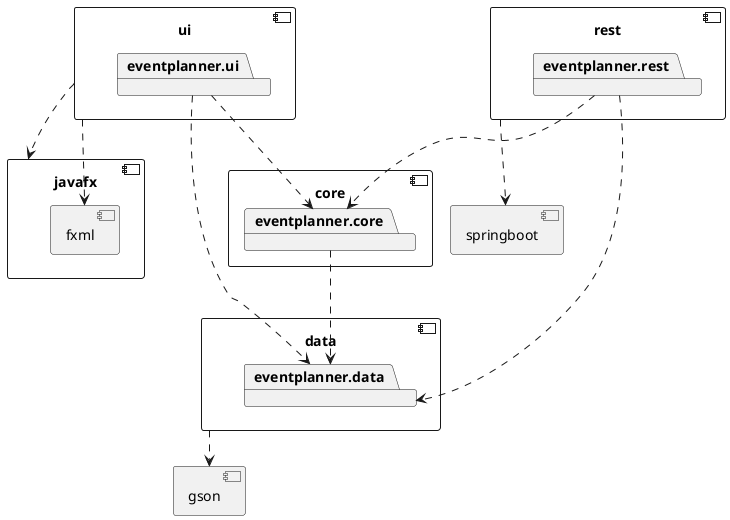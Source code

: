 @@startuml architecture

component core {
	package eventplanner.core
}

component data {
	package eventplanner.data
}

eventplanner.core ..> eventplanner.data 

component gson {
}

data ..> gson

component ui {
	package eventplanner.ui
}

eventplanner.ui ..> eventplanner.core
eventplanner.ui ..> eventplanner.data

component javafx {
	component fxml {
	}
}

ui ..> javafx
ui ..> fxml

component rest {
	package eventplanner.rest
}

eventplanner.rest ..> eventplanner.core
eventplanner.rest ..> eventplanner.data

component springboot {
}

rest ..> springboot 

@@enduml
